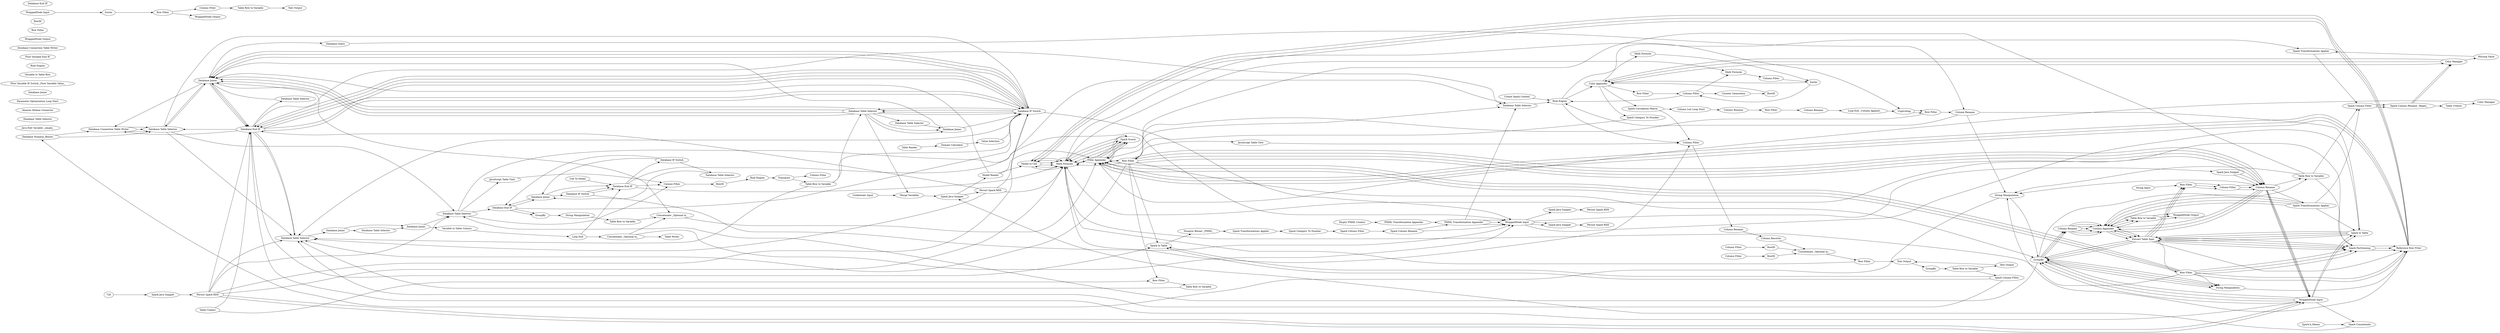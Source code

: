 digraph {
	25 [label="Database Numeric_Binner"]
	58 [label="Database Row Filter"]
	401 [label="Database Row Filter"]
	402 [label="Java Edit Variable _simple_"]
	403 [label="Database Connection Table Writer"]
	404 [label="Database Table Selector"]
	4 [label="Credentials Input"]
	33 [label="Database Table Selector"]
	625 [label="Database Query"]
	618 [label="String Manipulation"]
	619 [label=GroupBy]
	620 [label="Table Row to Variable"]
	627 [label="Merge Variables"]
	701 [label="CASE Switch Variable _Start_"]
	702 [label="Database End CASE"]
	703 [label="CASE Switch Variable _End_"]
	705 [label="Database Table Selector"]
	706 [label="Database Row Filter"]
	712 [label="Database Table Selector"]
	713 [label="Amazon Athena Connector"]
	714 [label="Hive Connector"]
	715 [label="Amazon Redshift Connector"]
	29 [label="Table Creator"]
	31 [label="Table Row to Variable"]
	109 [label="Value Selection"]
	110 [label="Domain Calculator"]
	398 [label="Text Output"]
	617 [label="Row Filter"]
	678 [label="JavaScript Table View"]
	680 [label="Table Reader"]
	670 [label=RowID]
	671 [label=Transpose]
	672 [label="Table Row to Variable"]
	673 [label="Rule Engine"]
	675 [label="Column Filter"]
	676 [label="Column Filter"]
	684 [label="WrappedNode Input"]
	688 [label="Single Selection"]
	689 [label="Table Creator"]
	690 [label="WrappedNode Output"]
	694 [label="Flow Variable IF Switch _Flow Variable Value_"]
	695 [label="Variable to Table Row"]
	696 [label="Rule Engine"]
	697 [label="Multiple Selections"]
	698 [label="Flow Variable End IF"]
	699 [label="Merge Variables"]
	700 [label="Table Row to Variable"]
	53 [label="Spark Predictor"]
	54 [label="Model to Cell"]
	62 [label="Spark Scorer"]
	65 [label="Spark Random Forests Learner"]
	66 [label="Variable to Table Column"]
	388 [label="Constant Value Column"]
	389 [label="Spark Partitioning"]
	390 [label="Counting Loop Start"]
	391 [label="Empty Table Creator"]
	392 [label="Table Row to Variable"]
	394 [label="Loop End"]
	395 [label="Integer Input"]
	396 [label=GroupBy]
	397 [label="WrappedNode Input"]
	398 [label="WrappedNode Output"]
	53 [label="Spark Predictor"]
	54 [label="Model to Cell"]
	62 [label="Spark Scorer"]
	66 [label="Variable to Table Column"]
	388 [label="Constant Value Column"]
	389 [label="Spark Partitioning"]
	390 [label="Counting Loop Start"]
	391 [label="Empty Table Creator"]
	392 [label="Table Row to Variable"]
	394 [label="Loop End"]
	395 [label="Integer Input"]
	396 [label=GroupBy]
	397 [label="WrappedNode Input"]
	398 [label="WrappedNode Output"]
	399 [label="Spark Gradient_Boosted Trees Learner"]
	53 [label="Spark Predictor"]
	54 [label="Model to Cell"]
	62 [label="Spark Scorer"]
	66 [label="Variable to Table Column"]
	388 [label="Constant Value Column"]
	389 [label="Spark Partitioning"]
	390 [label="Counting Loop Start"]
	391 [label="Empty Table Creator"]
	392 [label="Table Row to Variable"]
	394 [label="Loop End"]
	395 [label="Integer Input"]
	396 [label=GroupBy]
	397 [label="WrappedNode Input"]
	398 [label="WrappedNode Output"]
	399 [label="Spark Decision Tree Learner"]
	53 [label="Spark Predictor"]
	54 [label="Model to Cell"]
	62 [label="Spark Scorer"]
	66 [label="Variable to Table Column"]
	388 [label="Constant Value Column"]
	389 [label="Spark Partitioning"]
	390 [label="Counting Loop Start"]
	391 [label="Empty Table Creator"]
	392 [label="Table Row to Variable"]
	394 [label="Loop End"]
	395 [label="Integer Input"]
	396 [label=GroupBy]
	398 [label="WrappedNode Output"]
	399 [label="Spark Logistic Regression Learner"]
	400 [label="WrappedNode Input"]
	53 [label="Spark Predictor"]
	54 [label="Model to Cell"]
	62 [label="Spark Scorer"]
	66 [label="Variable to Table Column"]
	388 [label="Constant Value Column"]
	705 [label="Model Reader"]
	706 [label="WrappedNode Input"]
	707 [label="WrappedNode Output"]
	697 [label="Concatenate _Optional in_"]
	706 [label="Concatenate _Optional in_"]
	714 [label="Parameter Optimization Loop Start"]
	396 [label="Spark k_Means"]
	715 [label="Spark Java Snippet"]
	716 [label="Persist Spark RDD"]
	717 [label="Spark k_Means"]
	718 [label="Spark Concatenate"]
	720 [label="Loop End"]
	721 [label="Variable to Table Column"]
	378 [label="Spark Java Snippet"]
	380 [label="Spark to Table"]
	383 [label="Row Filter"]
	385 [label="Table Row to Variable"]
	387 [label="WrappedNode Output"]
	388 [label=GroupBy]
	390 [label="Column Appender"]
	391 [label="Column Rename"]
	392 [label="Extract Table Spec"]
	393 [label="Column Filter"]
	394 [label="Column Rename"]
	396 [label="WrappedNode Input"]
	722 [label="Spark Java Snippet"]
	723 [label="Persist Spark RDD"]
	724 [label="Persist Spark RDD"]
	726 [label="Spark Java Snippet"]
	727 [label="Persist Spark RDD"]
	380 [label="Spark to Table"]
	383 [label="Row Filter"]
	385 [label="Table Row to Variable"]
	387 [label="WrappedNode Output"]
	388 [label=GroupBy]
	390 [label="Column Appender"]
	391 [label="Column Rename"]
	392 [label="Extract Table Spec"]
	393 [label="Column Filter"]
	394 [label="Column Rename"]
	396 [label="WrappedNode Input"]
	420 [label="Cell To Model"]
	688 [label="Model Writer"]
	691 [label="Table Writer"]
	27 [label="Create Spark Context"]
	35 [label="Spark Category To Number"]
	45 [label="Spark Transformations Applier"]
	46 [label="Missing Value"]
	47 [label="Spark to Table"]
	48 [label="Spark Column Filter"]
	49 [label="Spark Column Rename _Regex_"]
	50 [label="WrappedNode Input"]
	51 [label="WrappedNode Output"]
	64 [label="Persist Spark RDD"]
	66 [label="Database Connection Table Writer"]
	67 [label="Database Table Selector"]
	69 [label="Database Column Filter"]
	70 [label="Hive to Spark"]
	65 [label="Spark Statistics"]
	51 [label="Table Creator"]
	52 [label="Color Manager"]
	53 [label="Color Appender"]
	56 [label="Column Filter"]
	57 [label=Sorter]
	64 [label="Row Filter"]
	65 [label="Math Formula"]
	70 [label="JavaScript Table View"]
	21 [label="Math Formula"]
	43 [label="Column Filter"]
	47 [label="Color Manager"]
	49 [label="Table Creator"]
	50 [label="Color Appender"]
	61 [label=Sorter]
	68 [label="Row Filter"]
	71 [label="Column Rename"]
	541 [label="JavaScript Table View"]
	545 [label="JavaScript Table View"]
	47 [label="Color Manager"]
	49 [label="Table Creator"]
	50 [label="Color Appender"]
	61 [label=Sorter]
	70 [label="Rule Engine"]
	71 [label="Column Filter"]
	72 [label="Row Filter"]
	73 [label="Counter Generation"]
	76 [label="Math Formula"]
	77 [label=RowID]
	545 [label="Spark Correlation Matrix"]
	10 [label="Column List Loop Start"]
	11 [label="Column Rename"]
	12 [label="Column Rename"]
	14 [label="Row Filter"]
	56 [label=Unpivoting]
	57 [label="Row Filter"]
	58 [label="Column Rename"]
	59 [label="Loop End _Column Append_"]
	568 [label="Spark Column Filter"]
	69 [label="Row Filter"]
	559 [label="Concatenate _Optional in_"]
	560 [label=GroupBy]
	561 [label="Column Filter"]
	562 [label="Column Filter"]
	563 [label="Column Filter"]
	564 [label=RowID]
	565 [label=RowID]
	566 [label="Column Rename"]
	567 [label="Column Resorter"]
	569 [label="Table Row to Variable"]
	570 [label=RowID]
	571 [label="Column Filter"]
	572 [label="Reference Row Filter"]
	571 [label="Text Output"]
	572 [label="Text Output"]
	449 [label="Spark to Table"]
	450 [label="Numeric Binner _PMML_"]
	451 [label="Spark Transformations Applier"]
	452 [label="Spark Category To Number"]
	453 [label="Spark Column Rename"]
	454 [label="Spark Column Filter"]
	400 [label="Persist Spark RDD"]
	401 [label="Persist Spark RDD"]
	405 [label="Empty PMML Creator"]
	406 [label="PMML Transformation Appender"]
	407 [label="PMML Transformation Appender"]
	48 [label="Spark Column Filter"]
	49 [label="Spark Column Rename _Regex_"]
	394 [label="Spark Normalizer"]
	395 [label="Spark Transformations Applier"]
	380 [label="Spark to Table"]
	388 [label=GroupBy]
	392 [label="Extract Table Spec"]
	397 [label="Row Filter"]
	398 [label="String Manipulation"]
	399 [label="Reference Row Filter"]
	400 [label="Table Row to Variable"]
	401 [label="String Manipulation"]
	378 [label="Spark Java Snippet"]
	379 [label="Spark Java Snippet"]
	380 [label="Spark to Table"]
	383 [label="Row Filter"]
	384 [label="String Input"]
	385 [label="Table Row to Variable"]
	386 [label="WrappedNode Input"]
	387 [label="WrappedNode Output"]
	388 [label=GroupBy]
	390 [label="Column Appender"]
	391 [label="Column Rename"]
	392 [label="Extract Table Spec"]
	393 [label="Column Filter"]
	394 [label="Column Rename"]
	416 [label=Sorter]
	417 [label="Row Filter"]
	429 [label="Text Output"]
	430 [label="Column Filter"]
	431 [label="Table Row to Variable"]
	434 [label="WrappedNode Input"]
	435 [label="WrappedNode Output"]
	682 [label="Database End IF"]
	684 [label="Database Table Selector"]
	685 [label="Database Joiner"]
	687 [label="Database Table Selector"]
	688 [label="Database Joiner"]
	689 [label="Database IF Switch"]
	584 [label="Database Table Selector"]
	585 [label="Database Joiner"]
	586 [label="Database Table Selector"]
	587 [label="Database Joiner"]
	687 [label="Database IF Switch"]
	688 [label="Database End IF"]
	689 [label="Database Table Selector"]
	690 [label="Database Joiner"]
	403 [label="Database Connection Table Writer"]
	404 [label="Database Table Selector"]
	701 [label="Database IF Switch"]
	702 [label="Database End IF"]
	703 [label="Database Joiner"]
	704 [label="Database Table Selector"]
	683 [label="Database IF Switch"]
	684 [label="Database End IF"]
	685 [label="Database Joiner"]
	686 [label="Database Table Selector"]
	403 [label="Database Connection Table Writer"]
	404 [label="Database Table Selector"]
	699 [label="Database IF Switch"]
	700 [label="Database End IF"]
	701 [label="Database Table Selector"]
	702 [label="Database Joiner"]
	699 [label="Database IF Switch"]
	700 [label="Database End IF"]
	701 [label="Database Table Selector"]
	702 [label="Database Joiner"]
	699 [label="Database IF Switch"]
	700 [label="Database End IF"]
	701 [label="Database Table Selector"]
	702 [label="Database Joiner"]
	25 -> 403
	25 -> 404
	58 -> 380
	58 -> 401
	401 -> 25
	400 -> 401
	403 -> 404
	618 -> 620
	619 -> 618
	4 -> 627
	33 -> 702
	620 -> 706
	627 -> 715
	701 -> 703
	701 -> 627
	701 -> 699
	702 -> 625
	702 -> 706
	703 -> 699
	705 -> 702
	404 -> 702
	700 -> 699
	700 -> 33
	715 -> 705
	670 -> 673
	671 -> 676
	671 -> 672
	673 -> 671
	675 -> 670
	29 -> 700
	29 -> 617
	31 -> 584
	109 -> 699
	110 -> 109
	617 -> 31
	678 -> 675
	680 -> 110
	672 -> 699
	688 -> 67
	688 -> 65
	689 -> 678
	64 -> 584
	64 -> 617
	568 -> 449
	407 -> 67
	697 -> 386
	700 -> 699
	699 -> 386
	700 -> 449
	53 -> 62
	54 -> 65
	62 -> 65
	65 -> 53
	65 -> 54
	64 -> 394
	388 -> 398
	389 -> 65
	390 -> 392
	391 -> 390
	392 -> 389
	394 -> 396
	395 -> 390
	396 -> 388
	397 -> 389
	397 -> 65
	397 -> 53
	53 -> 62
	54 -> 65
	62 -> 65
	64 -> 394
	388 -> 398
	389 -> 399
	390 -> 392
	391 -> 390
	392 -> 389
	394 -> 396
	395 -> 390
	396 -> 388
	397 -> 399
	397 -> 389
	397 -> 53
	399 -> 54
	399 -> 53
	53 -> 62
	54 -> 65
	62 -> 65
	64 -> 394
	388 -> 398
	389 -> 399
	390 -> 392
	391 -> 390
	392 -> 389
	394 -> 396
	395 -> 390
	396 -> 388
	397 -> 399
	397 -> 389
	397 -> 53
	399 -> 54
	399 -> 53
	53 -> 62
	54 -> 65
	62 -> 65
	64 -> 394
	388 -> 398
	389 -> 399
	390 -> 392
	391 -> 390
	392 -> 389
	394 -> 396
	395 -> 390
	396 -> 388
	399 -> 54
	399 -> 53
	400 -> 53
	400 -> 389
	53 -> 62
	54 -> 65
	62 -> 65
	64 -> 388
	388 -> 689
	705 -> 53
	705 -> 54
	706 -> 53
	697 -> 706
	396 -> 718
	715 -> 716
	717 -> 718
	718 -> 715
	380 -> 392
	383 -> 393
	385 -> 387
	388 -> 391
	390 -> 385
	391 -> 390
	392 -> 383
	392 -> 388
	393 -> 394
	394 -> 390
	396 -> 380
	380 -> 392
	383 -> 393
	385 -> 387
	388 -> 391
	390 -> 385
	391 -> 390
	392 -> 383
	392 -> 388
	393 -> 394
	394 -> 390
	396 -> 380
	378 -> 723
	386 -> 722
	386 -> 378
	722 -> 724
	726 -> 727
	728 -> 726
	568 -> 584
	700 -> 584
	699 -> 584
	700 -> 584
	672 -> 584
	587 -> 721
	700 -> 396
	716 -> 700
	716 -> 699
	716 -> 584
	716 -> 65
	721 -> 720
	727 -> 689
	727 -> 396
	727 -> 396
	727 -> 65
	727 -> 700
	727 -> 699
	727 -> 584
	420 -> 688
	45 -> 48
	46 -> 45
	47 -> 46
	48 -> 49
	49 -> 51
	50 -> 47
	50 -> 45
	27 -> 70
	35 -> 64
	50 -> 35
	64 -> 67
	67 -> 70
	69 -> 65
	70 -> 50
	51 -> 52
	52 -> 53
	53 -> 64
	56 -> 57
	57 -> 53
	65 -> 56
	21 -> 43
	43 -> 61
	47 -> 50
	49 -> 47
	50 -> 68
	61 -> 50
	68 -> 71
	10 -> 11
	11 -> 14
	12 -> 59
	14 -> 12
	56 -> 57
	57 -> 58
	59 -> 56
	47 -> 50
	49 -> 47
	61 -> 71
	70 -> 76
	71 -> 21
	71 -> 73
	73 -> 77
	76 -> 61
	77 -> 50
	545 -> 10
	58 -> 70
	69 -> 572
	559 -> 69
	560 -> 569
	561 -> 566
	562 -> 565
	563 -> 564
	564 -> 559
	565 -> 559
	566 -> 567
	567 -> 559
	569 -> 571
	571 -> 572
	572 -> 560
	65 -> 65
	65 -> 21
	65 -> 561
	64 -> 541
	70 -> 561
	71 -> 70
	541 -> 561
	545 -> 561
	50 -> 545
	569 -> 568
	449 -> 450
	450 -> 451
	451 -> 452
	452 -> 454
	454 -> 453
	380 -> 392
	388 -> 400
	392 -> 397
	392 -> 399
	397 -> 398
	398 -> 399
	399 -> 401
	401 -> 388
	48 -> 49
	394 -> 395
	395 -> 380
	395 -> 48
	400 -> 48
	380 -> 392
	383 -> 393
	384 -> 383
	385 -> 387
	386 -> 380
	388 -> 391
	390 -> 385
	391 -> 390
	392 -> 383
	392 -> 388
	393 -> 394
	394 -> 390
	386 -> 378
	386 -> 379
	453 -> 386
	453 -> 407
	405 -> 406
	406 -> 407
	394 -> 400
	394 -> 401
	379 -> 394
	379 -> 394
	416 -> 417
	417 -> 435
	417 -> 430
	430 -> 431
	431 -> 429
	434 -> 416
	684 -> 685
	685 -> 687
	685 -> 688
	687 -> 688
	688 -> 675
	689 -> 675
	689 -> 684
	584 -> 585
	585 -> 587
	585 -> 586
	586 -> 587
	687 -> 386
	687 -> 688
	689 -> 386
	720 -> 688
	403 -> 404
	701 -> 703
	701 -> 702
	701 -> 704
	702 -> 404
	702 -> 403
	703 -> 702
	704 -> 703
	683 -> 686
	683 -> 685
	683 -> 684
	685 -> 684
	686 -> 685
	403 -> 404
	699 -> 702
	699 -> 701
	699 -> 700
	700 -> 404
	700 -> 403
	701 -> 702
	702 -> 700
	699 -> 702
	699 -> 701
	699 -> 700
	701 -> 702
	702 -> 700
	699 -> 702
	699 -> 701
	699 -> 700
	701 -> 702
	702 -> 700
	672 -> 701
	587 -> 689
	688 -> 683
	404 -> 689
	684 -> 699
	404 -> 699
	700 -> 699
	404 -> 584
	625 -> 58
	684 -> 619
	684 -> 619
	720 -> 697
	64 -> 65
	64 -> 449
	568 -> 449
	407 -> 386
	407 -> 386
	407 -> 386
	697 -> 691
	700 -> 67
	rankdir=LR
}
